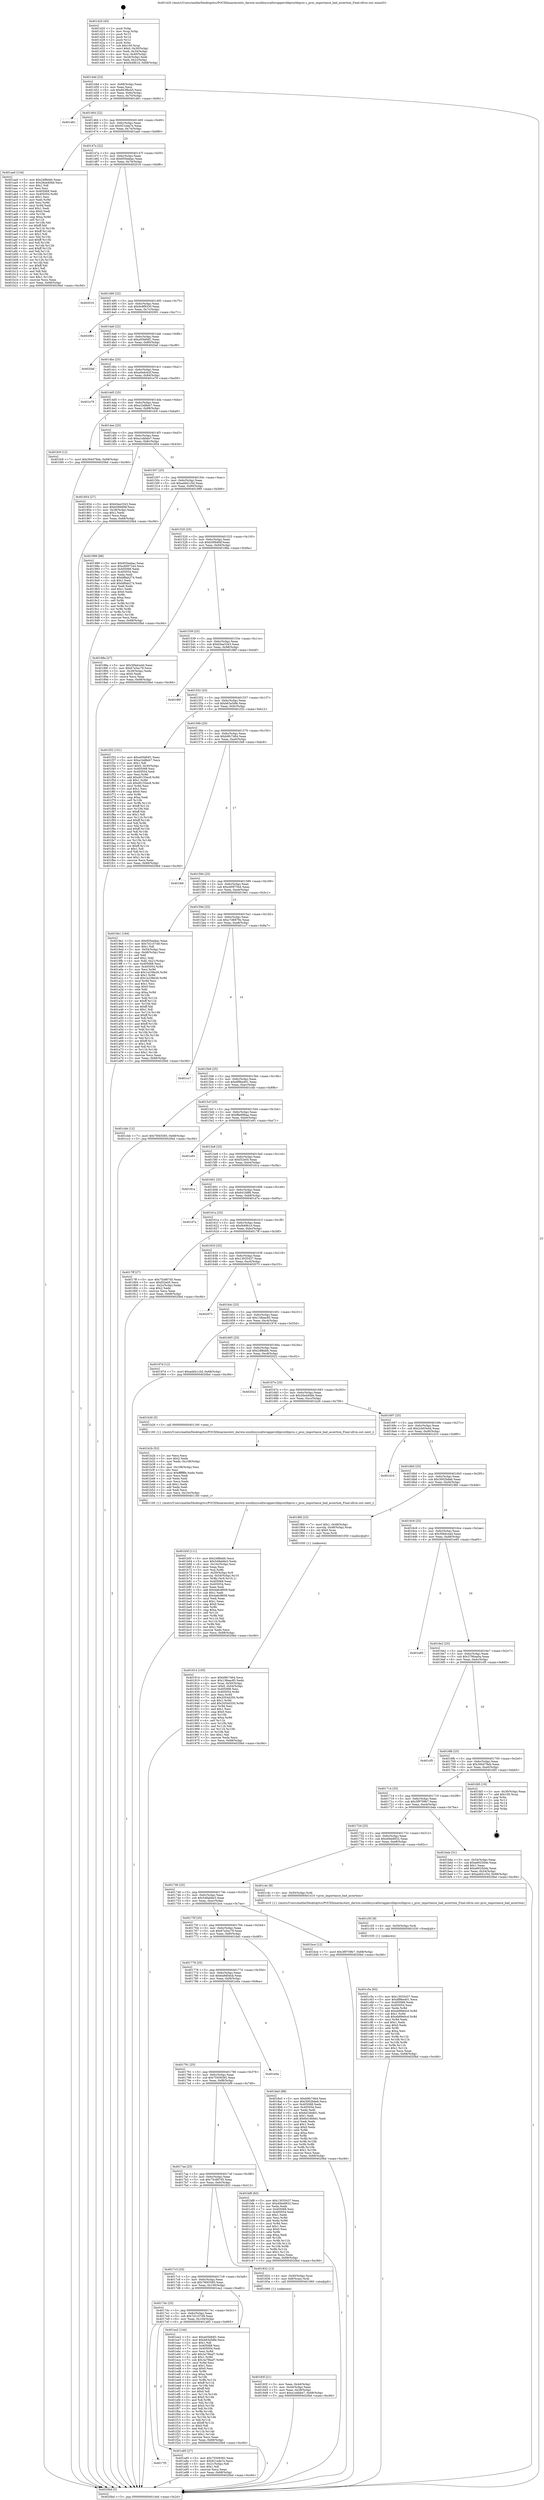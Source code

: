 digraph "0x401420" {
  label = "0x401420 (/mnt/c/Users/mathe/Desktop/tcc/POCII/binaries/extr_darwin-xnulibsyscallwrapperslibproclibproc.c_proc_importance_bad_assertion_Final-ollvm.out::main(0))"
  labelloc = "t"
  node[shape=record]

  Entry [label="",width=0.3,height=0.3,shape=circle,fillcolor=black,style=filled]
  "0x40144d" [label="{
     0x40144d [23]\l
     | [instrs]\l
     &nbsp;&nbsp;0x40144d \<+3\>: mov -0x68(%rbp),%eax\l
     &nbsp;&nbsp;0x401450 \<+2\>: mov %eax,%ecx\l
     &nbsp;&nbsp;0x401452 \<+6\>: sub $0x843fbcb5,%ecx\l
     &nbsp;&nbsp;0x401458 \<+3\>: mov %eax,-0x6c(%rbp)\l
     &nbsp;&nbsp;0x40145b \<+3\>: mov %ecx,-0x70(%rbp)\l
     &nbsp;&nbsp;0x40145e \<+6\>: je 0000000000401d61 \<main+0x941\>\l
  }"]
  "0x401d61" [label="{
     0x401d61\l
  }", style=dashed]
  "0x401464" [label="{
     0x401464 [22]\l
     | [instrs]\l
     &nbsp;&nbsp;0x401464 \<+5\>: jmp 0000000000401469 \<main+0x49\>\l
     &nbsp;&nbsp;0x401469 \<+3\>: mov -0x6c(%rbp),%eax\l
     &nbsp;&nbsp;0x40146c \<+5\>: sub $0x921eda7e,%eax\l
     &nbsp;&nbsp;0x401471 \<+3\>: mov %eax,-0x74(%rbp)\l
     &nbsp;&nbsp;0x401474 \<+6\>: je 0000000000401aa0 \<main+0x680\>\l
  }"]
  Exit [label="",width=0.3,height=0.3,shape=circle,fillcolor=black,style=filled,peripheries=2]
  "0x401aa0" [label="{
     0x401aa0 [134]\l
     | [instrs]\l
     &nbsp;&nbsp;0x401aa0 \<+5\>: mov $0x24f8ebfc,%eax\l
     &nbsp;&nbsp;0x401aa5 \<+5\>: mov $0x26a440bb,%ecx\l
     &nbsp;&nbsp;0x401aaa \<+2\>: mov $0x1,%dl\l
     &nbsp;&nbsp;0x401aac \<+2\>: xor %esi,%esi\l
     &nbsp;&nbsp;0x401aae \<+7\>: mov 0x405068,%edi\l
     &nbsp;&nbsp;0x401ab5 \<+8\>: mov 0x405054,%r8d\l
     &nbsp;&nbsp;0x401abd \<+3\>: sub $0x1,%esi\l
     &nbsp;&nbsp;0x401ac0 \<+3\>: mov %edi,%r9d\l
     &nbsp;&nbsp;0x401ac3 \<+3\>: add %esi,%r9d\l
     &nbsp;&nbsp;0x401ac6 \<+4\>: imul %r9d,%edi\l
     &nbsp;&nbsp;0x401aca \<+3\>: and $0x1,%edi\l
     &nbsp;&nbsp;0x401acd \<+3\>: cmp $0x0,%edi\l
     &nbsp;&nbsp;0x401ad0 \<+4\>: sete %r10b\l
     &nbsp;&nbsp;0x401ad4 \<+4\>: cmp $0xa,%r8d\l
     &nbsp;&nbsp;0x401ad8 \<+4\>: setl %r11b\l
     &nbsp;&nbsp;0x401adc \<+3\>: mov %r10b,%bl\l
     &nbsp;&nbsp;0x401adf \<+3\>: xor $0xff,%bl\l
     &nbsp;&nbsp;0x401ae2 \<+3\>: mov %r11b,%r14b\l
     &nbsp;&nbsp;0x401ae5 \<+4\>: xor $0xff,%r14b\l
     &nbsp;&nbsp;0x401ae9 \<+3\>: xor $0x1,%dl\l
     &nbsp;&nbsp;0x401aec \<+3\>: mov %bl,%r15b\l
     &nbsp;&nbsp;0x401aef \<+4\>: and $0xff,%r15b\l
     &nbsp;&nbsp;0x401af3 \<+3\>: and %dl,%r10b\l
     &nbsp;&nbsp;0x401af6 \<+3\>: mov %r14b,%r12b\l
     &nbsp;&nbsp;0x401af9 \<+4\>: and $0xff,%r12b\l
     &nbsp;&nbsp;0x401afd \<+3\>: and %dl,%r11b\l
     &nbsp;&nbsp;0x401b00 \<+3\>: or %r10b,%r15b\l
     &nbsp;&nbsp;0x401b03 \<+3\>: or %r11b,%r12b\l
     &nbsp;&nbsp;0x401b06 \<+3\>: xor %r12b,%r15b\l
     &nbsp;&nbsp;0x401b09 \<+3\>: or %r14b,%bl\l
     &nbsp;&nbsp;0x401b0c \<+3\>: xor $0xff,%bl\l
     &nbsp;&nbsp;0x401b0f \<+3\>: or $0x1,%dl\l
     &nbsp;&nbsp;0x401b12 \<+2\>: and %dl,%bl\l
     &nbsp;&nbsp;0x401b14 \<+3\>: or %bl,%r15b\l
     &nbsp;&nbsp;0x401b17 \<+4\>: test $0x1,%r15b\l
     &nbsp;&nbsp;0x401b1b \<+3\>: cmovne %ecx,%eax\l
     &nbsp;&nbsp;0x401b1e \<+3\>: mov %eax,-0x68(%rbp)\l
     &nbsp;&nbsp;0x401b21 \<+5\>: jmp 00000000004020bd \<main+0xc9d\>\l
  }"]
  "0x40147a" [label="{
     0x40147a [22]\l
     | [instrs]\l
     &nbsp;&nbsp;0x40147a \<+5\>: jmp 000000000040147f \<main+0x5f\>\l
     &nbsp;&nbsp;0x40147f \<+3\>: mov -0x6c(%rbp),%eax\l
     &nbsp;&nbsp;0x401482 \<+5\>: sub $0x955eebac,%eax\l
     &nbsp;&nbsp;0x401487 \<+3\>: mov %eax,-0x78(%rbp)\l
     &nbsp;&nbsp;0x40148a \<+6\>: je 0000000000402016 \<main+0xbf6\>\l
  }"]
  "0x401c5e" [label="{
     0x401c5e [93]\l
     | [instrs]\l
     &nbsp;&nbsp;0x401c5e \<+5\>: mov $0x13035437,%eax\l
     &nbsp;&nbsp;0x401c63 \<+5\>: mov $0xdf9be401,%ecx\l
     &nbsp;&nbsp;0x401c68 \<+7\>: mov 0x405068,%edx\l
     &nbsp;&nbsp;0x401c6f \<+7\>: mov 0x405054,%esi\l
     &nbsp;&nbsp;0x401c76 \<+3\>: mov %edx,%r8d\l
     &nbsp;&nbsp;0x401c79 \<+7\>: add $0xeb89e0cd,%r8d\l
     &nbsp;&nbsp;0x401c80 \<+4\>: sub $0x1,%r8d\l
     &nbsp;&nbsp;0x401c84 \<+7\>: sub $0xeb89e0cd,%r8d\l
     &nbsp;&nbsp;0x401c8b \<+4\>: imul %r8d,%edx\l
     &nbsp;&nbsp;0x401c8f \<+3\>: and $0x1,%edx\l
     &nbsp;&nbsp;0x401c92 \<+3\>: cmp $0x0,%edx\l
     &nbsp;&nbsp;0x401c95 \<+4\>: sete %r9b\l
     &nbsp;&nbsp;0x401c99 \<+3\>: cmp $0xa,%esi\l
     &nbsp;&nbsp;0x401c9c \<+4\>: setl %r10b\l
     &nbsp;&nbsp;0x401ca0 \<+3\>: mov %r9b,%r11b\l
     &nbsp;&nbsp;0x401ca3 \<+3\>: and %r10b,%r11b\l
     &nbsp;&nbsp;0x401ca6 \<+3\>: xor %r10b,%r9b\l
     &nbsp;&nbsp;0x401ca9 \<+3\>: or %r9b,%r11b\l
     &nbsp;&nbsp;0x401cac \<+4\>: test $0x1,%r11b\l
     &nbsp;&nbsp;0x401cb0 \<+3\>: cmovne %ecx,%eax\l
     &nbsp;&nbsp;0x401cb3 \<+3\>: mov %eax,-0x68(%rbp)\l
     &nbsp;&nbsp;0x401cb6 \<+5\>: jmp 00000000004020bd \<main+0xc9d\>\l
  }"]
  "0x402016" [label="{
     0x402016\l
  }", style=dashed]
  "0x401490" [label="{
     0x401490 [22]\l
     | [instrs]\l
     &nbsp;&nbsp;0x401490 \<+5\>: jmp 0000000000401495 \<main+0x75\>\l
     &nbsp;&nbsp;0x401495 \<+3\>: mov -0x6c(%rbp),%eax\l
     &nbsp;&nbsp;0x401498 \<+5\>: sub $0x9c8f9330,%eax\l
     &nbsp;&nbsp;0x40149d \<+3\>: mov %eax,-0x7c(%rbp)\l
     &nbsp;&nbsp;0x4014a0 \<+6\>: je 0000000000402091 \<main+0xc71\>\l
  }"]
  "0x401c55" [label="{
     0x401c55 [9]\l
     | [instrs]\l
     &nbsp;&nbsp;0x401c55 \<+4\>: mov -0x50(%rbp),%rdi\l
     &nbsp;&nbsp;0x401c59 \<+5\>: call 0000000000401030 \<free@plt\>\l
     | [calls]\l
     &nbsp;&nbsp;0x401030 \{1\} (unknown)\l
  }"]
  "0x402091" [label="{
     0x402091\l
  }", style=dashed]
  "0x4014a6" [label="{
     0x4014a6 [22]\l
     | [instrs]\l
     &nbsp;&nbsp;0x4014a6 \<+5\>: jmp 00000000004014ab \<main+0x8b\>\l
     &nbsp;&nbsp;0x4014ab \<+3\>: mov -0x6c(%rbp),%eax\l
     &nbsp;&nbsp;0x4014ae \<+5\>: sub $0xa05b84f1,%eax\l
     &nbsp;&nbsp;0x4014b3 \<+3\>: mov %eax,-0x80(%rbp)\l
     &nbsp;&nbsp;0x4014b6 \<+6\>: je 00000000004020af \<main+0xc8f\>\l
  }"]
  "0x401b5f" [label="{
     0x401b5f [111]\l
     | [instrs]\l
     &nbsp;&nbsp;0x401b5f \<+5\>: mov $0x24f8ebfc,%ecx\l
     &nbsp;&nbsp;0x401b64 \<+5\>: mov $0x548ab6e3,%edx\l
     &nbsp;&nbsp;0x401b69 \<+6\>: mov -0x10c(%rbp),%esi\l
     &nbsp;&nbsp;0x401b6f \<+3\>: imul %eax,%esi\l
     &nbsp;&nbsp;0x401b72 \<+3\>: mov %sil,%r8b\l
     &nbsp;&nbsp;0x401b75 \<+4\>: mov -0x50(%rbp),%r9\l
     &nbsp;&nbsp;0x401b79 \<+4\>: movslq -0x54(%rbp),%r10\l
     &nbsp;&nbsp;0x401b7d \<+4\>: mov %r8b,(%r9,%r10,1)\l
     &nbsp;&nbsp;0x401b81 \<+7\>: mov 0x405068,%eax\l
     &nbsp;&nbsp;0x401b88 \<+7\>: mov 0x405054,%esi\l
     &nbsp;&nbsp;0x401b8f \<+2\>: mov %eax,%edi\l
     &nbsp;&nbsp;0x401b91 \<+6\>: add $0x4a6c8609,%edi\l
     &nbsp;&nbsp;0x401b97 \<+3\>: sub $0x1,%edi\l
     &nbsp;&nbsp;0x401b9a \<+6\>: sub $0x4a6c8609,%edi\l
     &nbsp;&nbsp;0x401ba0 \<+3\>: imul %edi,%eax\l
     &nbsp;&nbsp;0x401ba3 \<+3\>: and $0x1,%eax\l
     &nbsp;&nbsp;0x401ba6 \<+3\>: cmp $0x0,%eax\l
     &nbsp;&nbsp;0x401ba9 \<+4\>: sete %r8b\l
     &nbsp;&nbsp;0x401bad \<+3\>: cmp $0xa,%esi\l
     &nbsp;&nbsp;0x401bb0 \<+4\>: setl %r11b\l
     &nbsp;&nbsp;0x401bb4 \<+3\>: mov %r8b,%bl\l
     &nbsp;&nbsp;0x401bb7 \<+3\>: and %r11b,%bl\l
     &nbsp;&nbsp;0x401bba \<+3\>: xor %r11b,%r8b\l
     &nbsp;&nbsp;0x401bbd \<+3\>: or %r8b,%bl\l
     &nbsp;&nbsp;0x401bc0 \<+3\>: test $0x1,%bl\l
     &nbsp;&nbsp;0x401bc3 \<+3\>: cmovne %edx,%ecx\l
     &nbsp;&nbsp;0x401bc6 \<+3\>: mov %ecx,-0x68(%rbp)\l
     &nbsp;&nbsp;0x401bc9 \<+5\>: jmp 00000000004020bd \<main+0xc9d\>\l
  }"]
  "0x4020af" [label="{
     0x4020af\l
  }", style=dashed]
  "0x4014bc" [label="{
     0x4014bc [25]\l
     | [instrs]\l
     &nbsp;&nbsp;0x4014bc \<+5\>: jmp 00000000004014c1 \<main+0xa1\>\l
     &nbsp;&nbsp;0x4014c1 \<+3\>: mov -0x6c(%rbp),%eax\l
     &nbsp;&nbsp;0x4014c4 \<+5\>: sub $0xa0edcb2f,%eax\l
     &nbsp;&nbsp;0x4014c9 \<+6\>: mov %eax,-0x84(%rbp)\l
     &nbsp;&nbsp;0x4014cf \<+6\>: je 0000000000401e79 \<main+0xa59\>\l
  }"]
  "0x401b2b" [label="{
     0x401b2b [52]\l
     | [instrs]\l
     &nbsp;&nbsp;0x401b2b \<+2\>: xor %ecx,%ecx\l
     &nbsp;&nbsp;0x401b2d \<+5\>: mov $0x2,%edx\l
     &nbsp;&nbsp;0x401b32 \<+6\>: mov %edx,-0x108(%rbp)\l
     &nbsp;&nbsp;0x401b38 \<+1\>: cltd\l
     &nbsp;&nbsp;0x401b39 \<+6\>: mov -0x108(%rbp),%esi\l
     &nbsp;&nbsp;0x401b3f \<+2\>: idiv %esi\l
     &nbsp;&nbsp;0x401b41 \<+6\>: imul $0xfffffffe,%edx,%edx\l
     &nbsp;&nbsp;0x401b47 \<+2\>: mov %ecx,%edi\l
     &nbsp;&nbsp;0x401b49 \<+2\>: sub %edx,%edi\l
     &nbsp;&nbsp;0x401b4b \<+2\>: mov %ecx,%edx\l
     &nbsp;&nbsp;0x401b4d \<+3\>: sub $0x1,%edx\l
     &nbsp;&nbsp;0x401b50 \<+2\>: add %edx,%edi\l
     &nbsp;&nbsp;0x401b52 \<+2\>: sub %edi,%ecx\l
     &nbsp;&nbsp;0x401b54 \<+6\>: mov %ecx,-0x10c(%rbp)\l
     &nbsp;&nbsp;0x401b5a \<+5\>: call 0000000000401160 \<next_i\>\l
     | [calls]\l
     &nbsp;&nbsp;0x401160 \{1\} (/mnt/c/Users/mathe/Desktop/tcc/POCII/binaries/extr_darwin-xnulibsyscallwrapperslibproclibproc.c_proc_importance_bad_assertion_Final-ollvm.out::next_i)\l
  }"]
  "0x401e79" [label="{
     0x401e79\l
  }", style=dashed]
  "0x4014d5" [label="{
     0x4014d5 [25]\l
     | [instrs]\l
     &nbsp;&nbsp;0x4014d5 \<+5\>: jmp 00000000004014da \<main+0xba\>\l
     &nbsp;&nbsp;0x4014da \<+3\>: mov -0x6c(%rbp),%eax\l
     &nbsp;&nbsp;0x4014dd \<+5\>: sub $0xa1bd8eb7,%eax\l
     &nbsp;&nbsp;0x4014e2 \<+6\>: mov %eax,-0x88(%rbp)\l
     &nbsp;&nbsp;0x4014e8 \<+6\>: je 0000000000401fc9 \<main+0xba9\>\l
  }"]
  "0x4017f5" [label="{
     0x4017f5\l
  }", style=dashed]
  "0x401fc9" [label="{
     0x401fc9 [12]\l
     | [instrs]\l
     &nbsp;&nbsp;0x401fc9 \<+7\>: movl $0x394479eb,-0x68(%rbp)\l
     &nbsp;&nbsp;0x401fd0 \<+5\>: jmp 00000000004020bd \<main+0xc9d\>\l
  }"]
  "0x4014ee" [label="{
     0x4014ee [25]\l
     | [instrs]\l
     &nbsp;&nbsp;0x4014ee \<+5\>: jmp 00000000004014f3 \<main+0xd3\>\l
     &nbsp;&nbsp;0x4014f3 \<+3\>: mov -0x6c(%rbp),%eax\l
     &nbsp;&nbsp;0x4014f6 \<+5\>: sub $0xa1ebbbe7,%eax\l
     &nbsp;&nbsp;0x4014fb \<+6\>: mov %eax,-0x8c(%rbp)\l
     &nbsp;&nbsp;0x401501 \<+6\>: je 0000000000401854 \<main+0x434\>\l
  }"]
  "0x401a85" [label="{
     0x401a85 [27]\l
     | [instrs]\l
     &nbsp;&nbsp;0x401a85 \<+5\>: mov $0x75509392,%eax\l
     &nbsp;&nbsp;0x401a8a \<+5\>: mov $0x921eda7e,%ecx\l
     &nbsp;&nbsp;0x401a8f \<+3\>: mov -0x21(%rbp),%dl\l
     &nbsp;&nbsp;0x401a92 \<+3\>: test $0x1,%dl\l
     &nbsp;&nbsp;0x401a95 \<+3\>: cmovne %ecx,%eax\l
     &nbsp;&nbsp;0x401a98 \<+3\>: mov %eax,-0x68(%rbp)\l
     &nbsp;&nbsp;0x401a9b \<+5\>: jmp 00000000004020bd \<main+0xc9d\>\l
  }"]
  "0x401854" [label="{
     0x401854 [27]\l
     | [instrs]\l
     &nbsp;&nbsp;0x401854 \<+5\>: mov $0xb5ee3343,%eax\l
     &nbsp;&nbsp;0x401859 \<+5\>: mov $0xb589df4f,%ecx\l
     &nbsp;&nbsp;0x40185e \<+3\>: mov -0x28(%rbp),%edx\l
     &nbsp;&nbsp;0x401861 \<+3\>: cmp $0x1,%edx\l
     &nbsp;&nbsp;0x401864 \<+3\>: cmovl %ecx,%eax\l
     &nbsp;&nbsp;0x401867 \<+3\>: mov %eax,-0x68(%rbp)\l
     &nbsp;&nbsp;0x40186a \<+5\>: jmp 00000000004020bd \<main+0xc9d\>\l
  }"]
  "0x401507" [label="{
     0x401507 [25]\l
     | [instrs]\l
     &nbsp;&nbsp;0x401507 \<+5\>: jmp 000000000040150c \<main+0xec\>\l
     &nbsp;&nbsp;0x40150c \<+3\>: mov -0x6c(%rbp),%eax\l
     &nbsp;&nbsp;0x40150f \<+5\>: sub $0xadd41c5d,%eax\l
     &nbsp;&nbsp;0x401514 \<+6\>: mov %eax,-0x90(%rbp)\l
     &nbsp;&nbsp;0x40151a \<+6\>: je 0000000000401989 \<main+0x569\>\l
  }"]
  "0x4017dc" [label="{
     0x4017dc [25]\l
     | [instrs]\l
     &nbsp;&nbsp;0x4017dc \<+5\>: jmp 00000000004017e1 \<main+0x3c1\>\l
     &nbsp;&nbsp;0x4017e1 \<+3\>: mov -0x6c(%rbp),%eax\l
     &nbsp;&nbsp;0x4017e4 \<+5\>: sub $0x7d1c57d9,%eax\l
     &nbsp;&nbsp;0x4017e9 \<+6\>: mov %eax,-0x104(%rbp)\l
     &nbsp;&nbsp;0x4017ef \<+6\>: je 0000000000401a85 \<main+0x665\>\l
  }"]
  "0x401989" [label="{
     0x401989 [88]\l
     | [instrs]\l
     &nbsp;&nbsp;0x401989 \<+5\>: mov $0x955eebac,%eax\l
     &nbsp;&nbsp;0x40198e \<+5\>: mov $0xc6097344,%ecx\l
     &nbsp;&nbsp;0x401993 \<+7\>: mov 0x405068,%edx\l
     &nbsp;&nbsp;0x40199a \<+7\>: mov 0x405054,%esi\l
     &nbsp;&nbsp;0x4019a1 \<+2\>: mov %edx,%edi\l
     &nbsp;&nbsp;0x4019a3 \<+6\>: sub $0xbf8ab274,%edi\l
     &nbsp;&nbsp;0x4019a9 \<+3\>: sub $0x1,%edi\l
     &nbsp;&nbsp;0x4019ac \<+6\>: add $0xbf8ab274,%edi\l
     &nbsp;&nbsp;0x4019b2 \<+3\>: imul %edi,%edx\l
     &nbsp;&nbsp;0x4019b5 \<+3\>: and $0x1,%edx\l
     &nbsp;&nbsp;0x4019b8 \<+3\>: cmp $0x0,%edx\l
     &nbsp;&nbsp;0x4019bb \<+4\>: sete %r8b\l
     &nbsp;&nbsp;0x4019bf \<+3\>: cmp $0xa,%esi\l
     &nbsp;&nbsp;0x4019c2 \<+4\>: setl %r9b\l
     &nbsp;&nbsp;0x4019c6 \<+3\>: mov %r8b,%r10b\l
     &nbsp;&nbsp;0x4019c9 \<+3\>: and %r9b,%r10b\l
     &nbsp;&nbsp;0x4019cc \<+3\>: xor %r9b,%r8b\l
     &nbsp;&nbsp;0x4019cf \<+3\>: or %r8b,%r10b\l
     &nbsp;&nbsp;0x4019d2 \<+4\>: test $0x1,%r10b\l
     &nbsp;&nbsp;0x4019d6 \<+3\>: cmovne %ecx,%eax\l
     &nbsp;&nbsp;0x4019d9 \<+3\>: mov %eax,-0x68(%rbp)\l
     &nbsp;&nbsp;0x4019dc \<+5\>: jmp 00000000004020bd \<main+0xc9d\>\l
  }"]
  "0x401520" [label="{
     0x401520 [25]\l
     | [instrs]\l
     &nbsp;&nbsp;0x401520 \<+5\>: jmp 0000000000401525 \<main+0x105\>\l
     &nbsp;&nbsp;0x401525 \<+3\>: mov -0x6c(%rbp),%eax\l
     &nbsp;&nbsp;0x401528 \<+5\>: sub $0xb589df4f,%eax\l
     &nbsp;&nbsp;0x40152d \<+6\>: mov %eax,-0x94(%rbp)\l
     &nbsp;&nbsp;0x401533 \<+6\>: je 000000000040188a \<main+0x46a\>\l
  }"]
  "0x401ea2" [label="{
     0x401ea2 [144]\l
     | [instrs]\l
     &nbsp;&nbsp;0x401ea2 \<+5\>: mov $0xa05b84f1,%eax\l
     &nbsp;&nbsp;0x401ea7 \<+5\>: mov $0xb63a5dfe,%ecx\l
     &nbsp;&nbsp;0x401eac \<+2\>: mov $0x1,%dl\l
     &nbsp;&nbsp;0x401eae \<+7\>: mov 0x405068,%esi\l
     &nbsp;&nbsp;0x401eb5 \<+7\>: mov 0x405054,%edi\l
     &nbsp;&nbsp;0x401ebc \<+3\>: mov %esi,%r8d\l
     &nbsp;&nbsp;0x401ebf \<+7\>: add $0x3a79baf7,%r8d\l
     &nbsp;&nbsp;0x401ec6 \<+4\>: sub $0x1,%r8d\l
     &nbsp;&nbsp;0x401eca \<+7\>: sub $0x3a79baf7,%r8d\l
     &nbsp;&nbsp;0x401ed1 \<+4\>: imul %r8d,%esi\l
     &nbsp;&nbsp;0x401ed5 \<+3\>: and $0x1,%esi\l
     &nbsp;&nbsp;0x401ed8 \<+3\>: cmp $0x0,%esi\l
     &nbsp;&nbsp;0x401edb \<+4\>: sete %r9b\l
     &nbsp;&nbsp;0x401edf \<+3\>: cmp $0xa,%edi\l
     &nbsp;&nbsp;0x401ee2 \<+4\>: setl %r10b\l
     &nbsp;&nbsp;0x401ee6 \<+3\>: mov %r9b,%r11b\l
     &nbsp;&nbsp;0x401ee9 \<+4\>: xor $0xff,%r11b\l
     &nbsp;&nbsp;0x401eed \<+3\>: mov %r10b,%bl\l
     &nbsp;&nbsp;0x401ef0 \<+3\>: xor $0xff,%bl\l
     &nbsp;&nbsp;0x401ef3 \<+3\>: xor $0x0,%dl\l
     &nbsp;&nbsp;0x401ef6 \<+3\>: mov %r11b,%r14b\l
     &nbsp;&nbsp;0x401ef9 \<+4\>: and $0x0,%r14b\l
     &nbsp;&nbsp;0x401efd \<+3\>: and %dl,%r9b\l
     &nbsp;&nbsp;0x401f00 \<+3\>: mov %bl,%r15b\l
     &nbsp;&nbsp;0x401f03 \<+4\>: and $0x0,%r15b\l
     &nbsp;&nbsp;0x401f07 \<+3\>: and %dl,%r10b\l
     &nbsp;&nbsp;0x401f0a \<+3\>: or %r9b,%r14b\l
     &nbsp;&nbsp;0x401f0d \<+3\>: or %r10b,%r15b\l
     &nbsp;&nbsp;0x401f10 \<+3\>: xor %r15b,%r14b\l
     &nbsp;&nbsp;0x401f13 \<+3\>: or %bl,%r11b\l
     &nbsp;&nbsp;0x401f16 \<+4\>: xor $0xff,%r11b\l
     &nbsp;&nbsp;0x401f1a \<+3\>: or $0x0,%dl\l
     &nbsp;&nbsp;0x401f1d \<+3\>: and %dl,%r11b\l
     &nbsp;&nbsp;0x401f20 \<+3\>: or %r11b,%r14b\l
     &nbsp;&nbsp;0x401f23 \<+4\>: test $0x1,%r14b\l
     &nbsp;&nbsp;0x401f27 \<+3\>: cmovne %ecx,%eax\l
     &nbsp;&nbsp;0x401f2a \<+3\>: mov %eax,-0x68(%rbp)\l
     &nbsp;&nbsp;0x401f2d \<+5\>: jmp 00000000004020bd \<main+0xc9d\>\l
  }"]
  "0x40188a" [label="{
     0x40188a [27]\l
     | [instrs]\l
     &nbsp;&nbsp;0x40188a \<+5\>: mov $0x30bdce4d,%eax\l
     &nbsp;&nbsp;0x40188f \<+5\>: mov $0x67a5ec79,%ecx\l
     &nbsp;&nbsp;0x401894 \<+3\>: mov -0x28(%rbp),%edx\l
     &nbsp;&nbsp;0x401897 \<+3\>: cmp $0x0,%edx\l
     &nbsp;&nbsp;0x40189a \<+3\>: cmove %ecx,%eax\l
     &nbsp;&nbsp;0x40189d \<+3\>: mov %eax,-0x68(%rbp)\l
     &nbsp;&nbsp;0x4018a0 \<+5\>: jmp 00000000004020bd \<main+0xc9d\>\l
  }"]
  "0x401539" [label="{
     0x401539 [25]\l
     | [instrs]\l
     &nbsp;&nbsp;0x401539 \<+5\>: jmp 000000000040153e \<main+0x11e\>\l
     &nbsp;&nbsp;0x40153e \<+3\>: mov -0x6c(%rbp),%eax\l
     &nbsp;&nbsp;0x401541 \<+5\>: sub $0xb5ee3343,%eax\l
     &nbsp;&nbsp;0x401546 \<+6\>: mov %eax,-0x98(%rbp)\l
     &nbsp;&nbsp;0x40154c \<+6\>: je 000000000040186f \<main+0x44f\>\l
  }"]
  "0x401914" [label="{
     0x401914 [105]\l
     | [instrs]\l
     &nbsp;&nbsp;0x401914 \<+5\>: mov $0xb9fc7464,%ecx\l
     &nbsp;&nbsp;0x401919 \<+5\>: mov $0x138eac85,%edx\l
     &nbsp;&nbsp;0x40191e \<+4\>: mov %rax,-0x50(%rbp)\l
     &nbsp;&nbsp;0x401922 \<+7\>: movl $0x0,-0x54(%rbp)\l
     &nbsp;&nbsp;0x401929 \<+7\>: mov 0x405068,%esi\l
     &nbsp;&nbsp;0x401930 \<+8\>: mov 0x405054,%r8d\l
     &nbsp;&nbsp;0x401938 \<+3\>: mov %esi,%r9d\l
     &nbsp;&nbsp;0x40193b \<+7\>: sub $0x2054d350,%r9d\l
     &nbsp;&nbsp;0x401942 \<+4\>: sub $0x1,%r9d\l
     &nbsp;&nbsp;0x401946 \<+7\>: add $0x2054d350,%r9d\l
     &nbsp;&nbsp;0x40194d \<+4\>: imul %r9d,%esi\l
     &nbsp;&nbsp;0x401951 \<+3\>: and $0x1,%esi\l
     &nbsp;&nbsp;0x401954 \<+3\>: cmp $0x0,%esi\l
     &nbsp;&nbsp;0x401957 \<+4\>: sete %r10b\l
     &nbsp;&nbsp;0x40195b \<+4\>: cmp $0xa,%r8d\l
     &nbsp;&nbsp;0x40195f \<+4\>: setl %r11b\l
     &nbsp;&nbsp;0x401963 \<+3\>: mov %r10b,%bl\l
     &nbsp;&nbsp;0x401966 \<+3\>: and %r11b,%bl\l
     &nbsp;&nbsp;0x401969 \<+3\>: xor %r11b,%r10b\l
     &nbsp;&nbsp;0x40196c \<+3\>: or %r10b,%bl\l
     &nbsp;&nbsp;0x40196f \<+3\>: test $0x1,%bl\l
     &nbsp;&nbsp;0x401972 \<+3\>: cmovne %edx,%ecx\l
     &nbsp;&nbsp;0x401975 \<+3\>: mov %ecx,-0x68(%rbp)\l
     &nbsp;&nbsp;0x401978 \<+5\>: jmp 00000000004020bd \<main+0xc9d\>\l
  }"]
  "0x40186f" [label="{
     0x40186f\l
  }", style=dashed]
  "0x401552" [label="{
     0x401552 [25]\l
     | [instrs]\l
     &nbsp;&nbsp;0x401552 \<+5\>: jmp 0000000000401557 \<main+0x137\>\l
     &nbsp;&nbsp;0x401557 \<+3\>: mov -0x6c(%rbp),%eax\l
     &nbsp;&nbsp;0x40155a \<+5\>: sub $0xb63a5dfe,%eax\l
     &nbsp;&nbsp;0x40155f \<+6\>: mov %eax,-0x9c(%rbp)\l
     &nbsp;&nbsp;0x401565 \<+6\>: je 0000000000401f32 \<main+0xb12\>\l
  }"]
  "0x40183f" [label="{
     0x40183f [21]\l
     | [instrs]\l
     &nbsp;&nbsp;0x40183f \<+3\>: mov %eax,-0x44(%rbp)\l
     &nbsp;&nbsp;0x401842 \<+3\>: mov -0x44(%rbp),%eax\l
     &nbsp;&nbsp;0x401845 \<+3\>: mov %eax,-0x28(%rbp)\l
     &nbsp;&nbsp;0x401848 \<+7\>: movl $0xa1ebbbe7,-0x68(%rbp)\l
     &nbsp;&nbsp;0x40184f \<+5\>: jmp 00000000004020bd \<main+0xc9d\>\l
  }"]
  "0x401f32" [label="{
     0x401f32 [151]\l
     | [instrs]\l
     &nbsp;&nbsp;0x401f32 \<+5\>: mov $0xa05b84f1,%eax\l
     &nbsp;&nbsp;0x401f37 \<+5\>: mov $0xa1bd8eb7,%ecx\l
     &nbsp;&nbsp;0x401f3c \<+2\>: mov $0x1,%dl\l
     &nbsp;&nbsp;0x401f3e \<+7\>: movl $0x0,-0x30(%rbp)\l
     &nbsp;&nbsp;0x401f45 \<+7\>: mov 0x405068,%esi\l
     &nbsp;&nbsp;0x401f4c \<+7\>: mov 0x405054,%edi\l
     &nbsp;&nbsp;0x401f53 \<+3\>: mov %esi,%r8d\l
     &nbsp;&nbsp;0x401f56 \<+7\>: add $0xd0155ec8,%r8d\l
     &nbsp;&nbsp;0x401f5d \<+4\>: sub $0x1,%r8d\l
     &nbsp;&nbsp;0x401f61 \<+7\>: sub $0xd0155ec8,%r8d\l
     &nbsp;&nbsp;0x401f68 \<+4\>: imul %r8d,%esi\l
     &nbsp;&nbsp;0x401f6c \<+3\>: and $0x1,%esi\l
     &nbsp;&nbsp;0x401f6f \<+3\>: cmp $0x0,%esi\l
     &nbsp;&nbsp;0x401f72 \<+4\>: sete %r9b\l
     &nbsp;&nbsp;0x401f76 \<+3\>: cmp $0xa,%edi\l
     &nbsp;&nbsp;0x401f79 \<+4\>: setl %r10b\l
     &nbsp;&nbsp;0x401f7d \<+3\>: mov %r9b,%r11b\l
     &nbsp;&nbsp;0x401f80 \<+4\>: xor $0xff,%r11b\l
     &nbsp;&nbsp;0x401f84 \<+3\>: mov %r10b,%bl\l
     &nbsp;&nbsp;0x401f87 \<+3\>: xor $0xff,%bl\l
     &nbsp;&nbsp;0x401f8a \<+3\>: xor $0x1,%dl\l
     &nbsp;&nbsp;0x401f8d \<+3\>: mov %r11b,%r14b\l
     &nbsp;&nbsp;0x401f90 \<+4\>: and $0xff,%r14b\l
     &nbsp;&nbsp;0x401f94 \<+3\>: and %dl,%r9b\l
     &nbsp;&nbsp;0x401f97 \<+3\>: mov %bl,%r15b\l
     &nbsp;&nbsp;0x401f9a \<+4\>: and $0xff,%r15b\l
     &nbsp;&nbsp;0x401f9e \<+3\>: and %dl,%r10b\l
     &nbsp;&nbsp;0x401fa1 \<+3\>: or %r9b,%r14b\l
     &nbsp;&nbsp;0x401fa4 \<+3\>: or %r10b,%r15b\l
     &nbsp;&nbsp;0x401fa7 \<+3\>: xor %r15b,%r14b\l
     &nbsp;&nbsp;0x401faa \<+3\>: or %bl,%r11b\l
     &nbsp;&nbsp;0x401fad \<+4\>: xor $0xff,%r11b\l
     &nbsp;&nbsp;0x401fb1 \<+3\>: or $0x1,%dl\l
     &nbsp;&nbsp;0x401fb4 \<+3\>: and %dl,%r11b\l
     &nbsp;&nbsp;0x401fb7 \<+3\>: or %r11b,%r14b\l
     &nbsp;&nbsp;0x401fba \<+4\>: test $0x1,%r14b\l
     &nbsp;&nbsp;0x401fbe \<+3\>: cmovne %ecx,%eax\l
     &nbsp;&nbsp;0x401fc1 \<+3\>: mov %eax,-0x68(%rbp)\l
     &nbsp;&nbsp;0x401fc4 \<+5\>: jmp 00000000004020bd \<main+0xc9d\>\l
  }"]
  "0x40156b" [label="{
     0x40156b [25]\l
     | [instrs]\l
     &nbsp;&nbsp;0x40156b \<+5\>: jmp 0000000000401570 \<main+0x150\>\l
     &nbsp;&nbsp;0x401570 \<+3\>: mov -0x6c(%rbp),%eax\l
     &nbsp;&nbsp;0x401573 \<+5\>: sub $0xb9fc7464,%eax\l
     &nbsp;&nbsp;0x401578 \<+6\>: mov %eax,-0xa0(%rbp)\l
     &nbsp;&nbsp;0x40157e \<+6\>: je 0000000000401fe8 \<main+0xbc8\>\l
  }"]
  "0x4017c3" [label="{
     0x4017c3 [25]\l
     | [instrs]\l
     &nbsp;&nbsp;0x4017c3 \<+5\>: jmp 00000000004017c8 \<main+0x3a8\>\l
     &nbsp;&nbsp;0x4017c8 \<+3\>: mov -0x6c(%rbp),%eax\l
     &nbsp;&nbsp;0x4017cb \<+5\>: sub $0x76f45585,%eax\l
     &nbsp;&nbsp;0x4017d0 \<+6\>: mov %eax,-0x100(%rbp)\l
     &nbsp;&nbsp;0x4017d6 \<+6\>: je 0000000000401ea2 \<main+0xa82\>\l
  }"]
  "0x401fe8" [label="{
     0x401fe8\l
  }", style=dashed]
  "0x401584" [label="{
     0x401584 [25]\l
     | [instrs]\l
     &nbsp;&nbsp;0x401584 \<+5\>: jmp 0000000000401589 \<main+0x169\>\l
     &nbsp;&nbsp;0x401589 \<+3\>: mov -0x6c(%rbp),%eax\l
     &nbsp;&nbsp;0x40158c \<+5\>: sub $0xc6097344,%eax\l
     &nbsp;&nbsp;0x401591 \<+6\>: mov %eax,-0xa4(%rbp)\l
     &nbsp;&nbsp;0x401597 \<+6\>: je 00000000004019e1 \<main+0x5c1\>\l
  }"]
  "0x401832" [label="{
     0x401832 [13]\l
     | [instrs]\l
     &nbsp;&nbsp;0x401832 \<+4\>: mov -0x40(%rbp),%rax\l
     &nbsp;&nbsp;0x401836 \<+4\>: mov 0x8(%rax),%rdi\l
     &nbsp;&nbsp;0x40183a \<+5\>: call 0000000000401060 \<atoi@plt\>\l
     | [calls]\l
     &nbsp;&nbsp;0x401060 \{1\} (unknown)\l
  }"]
  "0x4019e1" [label="{
     0x4019e1 [164]\l
     | [instrs]\l
     &nbsp;&nbsp;0x4019e1 \<+5\>: mov $0x955eebac,%eax\l
     &nbsp;&nbsp;0x4019e6 \<+5\>: mov $0x7d1c57d9,%ecx\l
     &nbsp;&nbsp;0x4019eb \<+2\>: mov $0x1,%dl\l
     &nbsp;&nbsp;0x4019ed \<+3\>: mov -0x54(%rbp),%esi\l
     &nbsp;&nbsp;0x4019f0 \<+3\>: cmp -0x48(%rbp),%esi\l
     &nbsp;&nbsp;0x4019f3 \<+4\>: setl %dil\l
     &nbsp;&nbsp;0x4019f7 \<+4\>: and $0x1,%dil\l
     &nbsp;&nbsp;0x4019fb \<+4\>: mov %dil,-0x21(%rbp)\l
     &nbsp;&nbsp;0x4019ff \<+7\>: mov 0x405068,%esi\l
     &nbsp;&nbsp;0x401a06 \<+8\>: mov 0x405054,%r8d\l
     &nbsp;&nbsp;0x401a0e \<+3\>: mov %esi,%r9d\l
     &nbsp;&nbsp;0x401a11 \<+7\>: add $0x1e238e26,%r9d\l
     &nbsp;&nbsp;0x401a18 \<+4\>: sub $0x1,%r9d\l
     &nbsp;&nbsp;0x401a1c \<+7\>: sub $0x1e238e26,%r9d\l
     &nbsp;&nbsp;0x401a23 \<+4\>: imul %r9d,%esi\l
     &nbsp;&nbsp;0x401a27 \<+3\>: and $0x1,%esi\l
     &nbsp;&nbsp;0x401a2a \<+3\>: cmp $0x0,%esi\l
     &nbsp;&nbsp;0x401a2d \<+4\>: sete %dil\l
     &nbsp;&nbsp;0x401a31 \<+4\>: cmp $0xa,%r8d\l
     &nbsp;&nbsp;0x401a35 \<+4\>: setl %r10b\l
     &nbsp;&nbsp;0x401a39 \<+3\>: mov %dil,%r11b\l
     &nbsp;&nbsp;0x401a3c \<+4\>: xor $0xff,%r11b\l
     &nbsp;&nbsp;0x401a40 \<+3\>: mov %r10b,%bl\l
     &nbsp;&nbsp;0x401a43 \<+3\>: xor $0xff,%bl\l
     &nbsp;&nbsp;0x401a46 \<+3\>: xor $0x1,%dl\l
     &nbsp;&nbsp;0x401a49 \<+3\>: mov %r11b,%r14b\l
     &nbsp;&nbsp;0x401a4c \<+4\>: and $0xff,%r14b\l
     &nbsp;&nbsp;0x401a50 \<+3\>: and %dl,%dil\l
     &nbsp;&nbsp;0x401a53 \<+3\>: mov %bl,%r15b\l
     &nbsp;&nbsp;0x401a56 \<+4\>: and $0xff,%r15b\l
     &nbsp;&nbsp;0x401a5a \<+3\>: and %dl,%r10b\l
     &nbsp;&nbsp;0x401a5d \<+3\>: or %dil,%r14b\l
     &nbsp;&nbsp;0x401a60 \<+3\>: or %r10b,%r15b\l
     &nbsp;&nbsp;0x401a63 \<+3\>: xor %r15b,%r14b\l
     &nbsp;&nbsp;0x401a66 \<+3\>: or %bl,%r11b\l
     &nbsp;&nbsp;0x401a69 \<+4\>: xor $0xff,%r11b\l
     &nbsp;&nbsp;0x401a6d \<+3\>: or $0x1,%dl\l
     &nbsp;&nbsp;0x401a70 \<+3\>: and %dl,%r11b\l
     &nbsp;&nbsp;0x401a73 \<+3\>: or %r11b,%r14b\l
     &nbsp;&nbsp;0x401a76 \<+4\>: test $0x1,%r14b\l
     &nbsp;&nbsp;0x401a7a \<+3\>: cmovne %ecx,%eax\l
     &nbsp;&nbsp;0x401a7d \<+3\>: mov %eax,-0x68(%rbp)\l
     &nbsp;&nbsp;0x401a80 \<+5\>: jmp 00000000004020bd \<main+0xc9d\>\l
  }"]
  "0x40159d" [label="{
     0x40159d [25]\l
     | [instrs]\l
     &nbsp;&nbsp;0x40159d \<+5\>: jmp 00000000004015a2 \<main+0x182\>\l
     &nbsp;&nbsp;0x4015a2 \<+3\>: mov -0x6c(%rbp),%eax\l
     &nbsp;&nbsp;0x4015a5 \<+5\>: sub $0xc7d6879e,%eax\l
     &nbsp;&nbsp;0x4015aa \<+6\>: mov %eax,-0xa8(%rbp)\l
     &nbsp;&nbsp;0x4015b0 \<+6\>: je 0000000000401cc7 \<main+0x8a7\>\l
  }"]
  "0x4017aa" [label="{
     0x4017aa [25]\l
     | [instrs]\l
     &nbsp;&nbsp;0x4017aa \<+5\>: jmp 00000000004017af \<main+0x38f\>\l
     &nbsp;&nbsp;0x4017af \<+3\>: mov -0x6c(%rbp),%eax\l
     &nbsp;&nbsp;0x4017b2 \<+5\>: sub $0x75c887d5,%eax\l
     &nbsp;&nbsp;0x4017b7 \<+6\>: mov %eax,-0xfc(%rbp)\l
     &nbsp;&nbsp;0x4017bd \<+6\>: je 0000000000401832 \<main+0x412\>\l
  }"]
  "0x401cc7" [label="{
     0x401cc7\l
  }", style=dashed]
  "0x4015b6" [label="{
     0x4015b6 [25]\l
     | [instrs]\l
     &nbsp;&nbsp;0x4015b6 \<+5\>: jmp 00000000004015bb \<main+0x19b\>\l
     &nbsp;&nbsp;0x4015bb \<+3\>: mov -0x6c(%rbp),%eax\l
     &nbsp;&nbsp;0x4015be \<+5\>: sub $0xdf9be401,%eax\l
     &nbsp;&nbsp;0x4015c3 \<+6\>: mov %eax,-0xac(%rbp)\l
     &nbsp;&nbsp;0x4015c9 \<+6\>: je 0000000000401cbb \<main+0x89b\>\l
  }"]
  "0x401bf9" [label="{
     0x401bf9 [83]\l
     | [instrs]\l
     &nbsp;&nbsp;0x401bf9 \<+5\>: mov $0x13035437,%eax\l
     &nbsp;&nbsp;0x401bfe \<+5\>: mov $0x40be8932,%ecx\l
     &nbsp;&nbsp;0x401c03 \<+2\>: xor %edx,%edx\l
     &nbsp;&nbsp;0x401c05 \<+7\>: mov 0x405068,%esi\l
     &nbsp;&nbsp;0x401c0c \<+7\>: mov 0x405054,%edi\l
     &nbsp;&nbsp;0x401c13 \<+3\>: sub $0x1,%edx\l
     &nbsp;&nbsp;0x401c16 \<+3\>: mov %esi,%r8d\l
     &nbsp;&nbsp;0x401c19 \<+3\>: add %edx,%r8d\l
     &nbsp;&nbsp;0x401c1c \<+4\>: imul %r8d,%esi\l
     &nbsp;&nbsp;0x401c20 \<+3\>: and $0x1,%esi\l
     &nbsp;&nbsp;0x401c23 \<+3\>: cmp $0x0,%esi\l
     &nbsp;&nbsp;0x401c26 \<+4\>: sete %r9b\l
     &nbsp;&nbsp;0x401c2a \<+3\>: cmp $0xa,%edi\l
     &nbsp;&nbsp;0x401c2d \<+4\>: setl %r10b\l
     &nbsp;&nbsp;0x401c31 \<+3\>: mov %r9b,%r11b\l
     &nbsp;&nbsp;0x401c34 \<+3\>: and %r10b,%r11b\l
     &nbsp;&nbsp;0x401c37 \<+3\>: xor %r10b,%r9b\l
     &nbsp;&nbsp;0x401c3a \<+3\>: or %r9b,%r11b\l
     &nbsp;&nbsp;0x401c3d \<+4\>: test $0x1,%r11b\l
     &nbsp;&nbsp;0x401c41 \<+3\>: cmovne %ecx,%eax\l
     &nbsp;&nbsp;0x401c44 \<+3\>: mov %eax,-0x68(%rbp)\l
     &nbsp;&nbsp;0x401c47 \<+5\>: jmp 00000000004020bd \<main+0xc9d\>\l
  }"]
  "0x401cbb" [label="{
     0x401cbb [12]\l
     | [instrs]\l
     &nbsp;&nbsp;0x401cbb \<+7\>: movl $0x76f45585,-0x68(%rbp)\l
     &nbsp;&nbsp;0x401cc2 \<+5\>: jmp 00000000004020bd \<main+0xc9d\>\l
  }"]
  "0x4015cf" [label="{
     0x4015cf [25]\l
     | [instrs]\l
     &nbsp;&nbsp;0x4015cf \<+5\>: jmp 00000000004015d4 \<main+0x1b4\>\l
     &nbsp;&nbsp;0x4015d4 \<+3\>: mov -0x6c(%rbp),%eax\l
     &nbsp;&nbsp;0x4015d7 \<+5\>: sub $0xf8a996aa,%eax\l
     &nbsp;&nbsp;0x4015dc \<+6\>: mov %eax,-0xb0(%rbp)\l
     &nbsp;&nbsp;0x4015e2 \<+6\>: je 0000000000401e91 \<main+0xa71\>\l
  }"]
  "0x401791" [label="{
     0x401791 [25]\l
     | [instrs]\l
     &nbsp;&nbsp;0x401791 \<+5\>: jmp 0000000000401796 \<main+0x376\>\l
     &nbsp;&nbsp;0x401796 \<+3\>: mov -0x6c(%rbp),%eax\l
     &nbsp;&nbsp;0x401799 \<+5\>: sub $0x75509392,%eax\l
     &nbsp;&nbsp;0x40179e \<+6\>: mov %eax,-0xf8(%rbp)\l
     &nbsp;&nbsp;0x4017a4 \<+6\>: je 0000000000401bf9 \<main+0x7d9\>\l
  }"]
  "0x401e91" [label="{
     0x401e91\l
  }", style=dashed]
  "0x4015e8" [label="{
     0x4015e8 [25]\l
     | [instrs]\l
     &nbsp;&nbsp;0x4015e8 \<+5\>: jmp 00000000004015ed \<main+0x1cd\>\l
     &nbsp;&nbsp;0x4015ed \<+3\>: mov -0x6c(%rbp),%eax\l
     &nbsp;&nbsp;0x4015f0 \<+5\>: sub $0xf32e05,%eax\l
     &nbsp;&nbsp;0x4015f5 \<+6\>: mov %eax,-0xb4(%rbp)\l
     &nbsp;&nbsp;0x4015fb \<+6\>: je 000000000040181a \<main+0x3fa\>\l
  }"]
  "0x401e0a" [label="{
     0x401e0a\l
  }", style=dashed]
  "0x40181a" [label="{
     0x40181a\l
  }", style=dashed]
  "0x401601" [label="{
     0x401601 [25]\l
     | [instrs]\l
     &nbsp;&nbsp;0x401601 \<+5\>: jmp 0000000000401606 \<main+0x1e6\>\l
     &nbsp;&nbsp;0x401606 \<+3\>: mov -0x6c(%rbp),%eax\l
     &nbsp;&nbsp;0x401609 \<+5\>: sub $0x641fd86,%eax\l
     &nbsp;&nbsp;0x40160e \<+6\>: mov %eax,-0xb8(%rbp)\l
     &nbsp;&nbsp;0x401614 \<+6\>: je 0000000000401d7a \<main+0x95a\>\l
  }"]
  "0x401778" [label="{
     0x401778 [25]\l
     | [instrs]\l
     &nbsp;&nbsp;0x401778 \<+5\>: jmp 000000000040177d \<main+0x35d\>\l
     &nbsp;&nbsp;0x40177d \<+3\>: mov -0x6c(%rbp),%eax\l
     &nbsp;&nbsp;0x401780 \<+5\>: sub $0x6a9d0dcb,%eax\l
     &nbsp;&nbsp;0x401785 \<+6\>: mov %eax,-0xf4(%rbp)\l
     &nbsp;&nbsp;0x40178b \<+6\>: je 0000000000401e0a \<main+0x9ea\>\l
  }"]
  "0x401d7a" [label="{
     0x401d7a\l
  }", style=dashed]
  "0x40161a" [label="{
     0x40161a [25]\l
     | [instrs]\l
     &nbsp;&nbsp;0x40161a \<+5\>: jmp 000000000040161f \<main+0x1ff\>\l
     &nbsp;&nbsp;0x40161f \<+3\>: mov -0x6c(%rbp),%eax\l
     &nbsp;&nbsp;0x401622 \<+5\>: sub $0xf449b1d,%eax\l
     &nbsp;&nbsp;0x401627 \<+6\>: mov %eax,-0xbc(%rbp)\l
     &nbsp;&nbsp;0x40162d \<+6\>: je 00000000004017ff \<main+0x3df\>\l
  }"]
  "0x4018a5" [label="{
     0x4018a5 [88]\l
     | [instrs]\l
     &nbsp;&nbsp;0x4018a5 \<+5\>: mov $0xb9fc7464,%eax\l
     &nbsp;&nbsp;0x4018aa \<+5\>: mov $0x3002bdeb,%ecx\l
     &nbsp;&nbsp;0x4018af \<+7\>: mov 0x405068,%edx\l
     &nbsp;&nbsp;0x4018b6 \<+7\>: mov 0x405054,%esi\l
     &nbsp;&nbsp;0x4018bd \<+2\>: mov %edx,%edi\l
     &nbsp;&nbsp;0x4018bf \<+6\>: sub $0x6d16b8d1,%edi\l
     &nbsp;&nbsp;0x4018c5 \<+3\>: sub $0x1,%edi\l
     &nbsp;&nbsp;0x4018c8 \<+6\>: add $0x6d16b8d1,%edi\l
     &nbsp;&nbsp;0x4018ce \<+3\>: imul %edi,%edx\l
     &nbsp;&nbsp;0x4018d1 \<+3\>: and $0x1,%edx\l
     &nbsp;&nbsp;0x4018d4 \<+3\>: cmp $0x0,%edx\l
     &nbsp;&nbsp;0x4018d7 \<+4\>: sete %r8b\l
     &nbsp;&nbsp;0x4018db \<+3\>: cmp $0xa,%esi\l
     &nbsp;&nbsp;0x4018de \<+4\>: setl %r9b\l
     &nbsp;&nbsp;0x4018e2 \<+3\>: mov %r8b,%r10b\l
     &nbsp;&nbsp;0x4018e5 \<+3\>: and %r9b,%r10b\l
     &nbsp;&nbsp;0x4018e8 \<+3\>: xor %r9b,%r8b\l
     &nbsp;&nbsp;0x4018eb \<+3\>: or %r8b,%r10b\l
     &nbsp;&nbsp;0x4018ee \<+4\>: test $0x1,%r10b\l
     &nbsp;&nbsp;0x4018f2 \<+3\>: cmovne %ecx,%eax\l
     &nbsp;&nbsp;0x4018f5 \<+3\>: mov %eax,-0x68(%rbp)\l
     &nbsp;&nbsp;0x4018f8 \<+5\>: jmp 00000000004020bd \<main+0xc9d\>\l
  }"]
  "0x4017ff" [label="{
     0x4017ff [27]\l
     | [instrs]\l
     &nbsp;&nbsp;0x4017ff \<+5\>: mov $0x75c887d5,%eax\l
     &nbsp;&nbsp;0x401804 \<+5\>: mov $0xf32e05,%ecx\l
     &nbsp;&nbsp;0x401809 \<+3\>: mov -0x2c(%rbp),%edx\l
     &nbsp;&nbsp;0x40180c \<+3\>: cmp $0x2,%edx\l
     &nbsp;&nbsp;0x40180f \<+3\>: cmovne %ecx,%eax\l
     &nbsp;&nbsp;0x401812 \<+3\>: mov %eax,-0x68(%rbp)\l
     &nbsp;&nbsp;0x401815 \<+5\>: jmp 00000000004020bd \<main+0xc9d\>\l
  }"]
  "0x401633" [label="{
     0x401633 [25]\l
     | [instrs]\l
     &nbsp;&nbsp;0x401633 \<+5\>: jmp 0000000000401638 \<main+0x218\>\l
     &nbsp;&nbsp;0x401638 \<+3\>: mov -0x6c(%rbp),%eax\l
     &nbsp;&nbsp;0x40163b \<+5\>: sub $0x13035437,%eax\l
     &nbsp;&nbsp;0x401640 \<+6\>: mov %eax,-0xc0(%rbp)\l
     &nbsp;&nbsp;0x401646 \<+6\>: je 0000000000402073 \<main+0xc53\>\l
  }"]
  "0x4020bd" [label="{
     0x4020bd [5]\l
     | [instrs]\l
     &nbsp;&nbsp;0x4020bd \<+5\>: jmp 000000000040144d \<main+0x2d\>\l
  }"]
  "0x401420" [label="{
     0x401420 [45]\l
     | [instrs]\l
     &nbsp;&nbsp;0x401420 \<+1\>: push %rbp\l
     &nbsp;&nbsp;0x401421 \<+3\>: mov %rsp,%rbp\l
     &nbsp;&nbsp;0x401424 \<+2\>: push %r15\l
     &nbsp;&nbsp;0x401426 \<+2\>: push %r14\l
     &nbsp;&nbsp;0x401428 \<+2\>: push %r12\l
     &nbsp;&nbsp;0x40142a \<+1\>: push %rbx\l
     &nbsp;&nbsp;0x40142b \<+7\>: sub $0x100,%rsp\l
     &nbsp;&nbsp;0x401432 \<+7\>: movl $0x0,-0x30(%rbp)\l
     &nbsp;&nbsp;0x401439 \<+3\>: mov %edi,-0x34(%rbp)\l
     &nbsp;&nbsp;0x40143c \<+4\>: mov %rsi,-0x40(%rbp)\l
     &nbsp;&nbsp;0x401440 \<+3\>: mov -0x34(%rbp),%edi\l
     &nbsp;&nbsp;0x401443 \<+3\>: mov %edi,-0x2c(%rbp)\l
     &nbsp;&nbsp;0x401446 \<+7\>: movl $0xf449b1d,-0x68(%rbp)\l
  }"]
  "0x40175f" [label="{
     0x40175f [25]\l
     | [instrs]\l
     &nbsp;&nbsp;0x40175f \<+5\>: jmp 0000000000401764 \<main+0x344\>\l
     &nbsp;&nbsp;0x401764 \<+3\>: mov -0x6c(%rbp),%eax\l
     &nbsp;&nbsp;0x401767 \<+5\>: sub $0x67a5ec79,%eax\l
     &nbsp;&nbsp;0x40176c \<+6\>: mov %eax,-0xf0(%rbp)\l
     &nbsp;&nbsp;0x401772 \<+6\>: je 00000000004018a5 \<main+0x485\>\l
  }"]
  "0x402073" [label="{
     0x402073\l
  }", style=dashed]
  "0x40164c" [label="{
     0x40164c [25]\l
     | [instrs]\l
     &nbsp;&nbsp;0x40164c \<+5\>: jmp 0000000000401651 \<main+0x231\>\l
     &nbsp;&nbsp;0x401651 \<+3\>: mov -0x6c(%rbp),%eax\l
     &nbsp;&nbsp;0x401654 \<+5\>: sub $0x138eac85,%eax\l
     &nbsp;&nbsp;0x401659 \<+6\>: mov %eax,-0xc4(%rbp)\l
     &nbsp;&nbsp;0x40165f \<+6\>: je 000000000040197d \<main+0x55d\>\l
  }"]
  "0x401bce" [label="{
     0x401bce [12]\l
     | [instrs]\l
     &nbsp;&nbsp;0x401bce \<+7\>: movl $0x3f9709b7,-0x68(%rbp)\l
     &nbsp;&nbsp;0x401bd5 \<+5\>: jmp 00000000004020bd \<main+0xc9d\>\l
  }"]
  "0x40197d" [label="{
     0x40197d [12]\l
     | [instrs]\l
     &nbsp;&nbsp;0x40197d \<+7\>: movl $0xadd41c5d,-0x68(%rbp)\l
     &nbsp;&nbsp;0x401984 \<+5\>: jmp 00000000004020bd \<main+0xc9d\>\l
  }"]
  "0x401665" [label="{
     0x401665 [25]\l
     | [instrs]\l
     &nbsp;&nbsp;0x401665 \<+5\>: jmp 000000000040166a \<main+0x24a\>\l
     &nbsp;&nbsp;0x40166a \<+3\>: mov -0x6c(%rbp),%eax\l
     &nbsp;&nbsp;0x40166d \<+5\>: sub $0x24f8ebfc,%eax\l
     &nbsp;&nbsp;0x401672 \<+6\>: mov %eax,-0xc8(%rbp)\l
     &nbsp;&nbsp;0x401678 \<+6\>: je 0000000000402022 \<main+0xc02\>\l
  }"]
  "0x401746" [label="{
     0x401746 [25]\l
     | [instrs]\l
     &nbsp;&nbsp;0x401746 \<+5\>: jmp 000000000040174b \<main+0x32b\>\l
     &nbsp;&nbsp;0x40174b \<+3\>: mov -0x6c(%rbp),%eax\l
     &nbsp;&nbsp;0x40174e \<+5\>: sub $0x548ab6e3,%eax\l
     &nbsp;&nbsp;0x401753 \<+6\>: mov %eax,-0xec(%rbp)\l
     &nbsp;&nbsp;0x401759 \<+6\>: je 0000000000401bce \<main+0x7ae\>\l
  }"]
  "0x402022" [label="{
     0x402022\l
  }", style=dashed]
  "0x40167e" [label="{
     0x40167e [25]\l
     | [instrs]\l
     &nbsp;&nbsp;0x40167e \<+5\>: jmp 0000000000401683 \<main+0x263\>\l
     &nbsp;&nbsp;0x401683 \<+3\>: mov -0x6c(%rbp),%eax\l
     &nbsp;&nbsp;0x401686 \<+5\>: sub $0x26a440bb,%eax\l
     &nbsp;&nbsp;0x40168b \<+6\>: mov %eax,-0xcc(%rbp)\l
     &nbsp;&nbsp;0x401691 \<+6\>: je 0000000000401b26 \<main+0x706\>\l
  }"]
  "0x401c4c" [label="{
     0x401c4c [9]\l
     | [instrs]\l
     &nbsp;&nbsp;0x401c4c \<+4\>: mov -0x50(%rbp),%rdi\l
     &nbsp;&nbsp;0x401c50 \<+5\>: call 0000000000401410 \<proc_importance_bad_assertion\>\l
     | [calls]\l
     &nbsp;&nbsp;0x401410 \{1\} (/mnt/c/Users/mathe/Desktop/tcc/POCII/binaries/extr_darwin-xnulibsyscallwrapperslibproclibproc.c_proc_importance_bad_assertion_Final-ollvm.out::proc_importance_bad_assertion)\l
  }"]
  "0x401b26" [label="{
     0x401b26 [5]\l
     | [instrs]\l
     &nbsp;&nbsp;0x401b26 \<+5\>: call 0000000000401160 \<next_i\>\l
     | [calls]\l
     &nbsp;&nbsp;0x401160 \{1\} (/mnt/c/Users/mathe/Desktop/tcc/POCII/binaries/extr_darwin-xnulibsyscallwrapperslibproclibproc.c_proc_importance_bad_assertion_Final-ollvm.out::next_i)\l
  }"]
  "0x401697" [label="{
     0x401697 [25]\l
     | [instrs]\l
     &nbsp;&nbsp;0x401697 \<+5\>: jmp 000000000040169c \<main+0x27c\>\l
     &nbsp;&nbsp;0x40169c \<+3\>: mov -0x6c(%rbp),%eax\l
     &nbsp;&nbsp;0x40169f \<+5\>: sub $0x2cb03e44,%eax\l
     &nbsp;&nbsp;0x4016a4 \<+6\>: mov %eax,-0xd0(%rbp)\l
     &nbsp;&nbsp;0x4016aa \<+6\>: je 0000000000401d10 \<main+0x8f0\>\l
  }"]
  "0x40172d" [label="{
     0x40172d [25]\l
     | [instrs]\l
     &nbsp;&nbsp;0x40172d \<+5\>: jmp 0000000000401732 \<main+0x312\>\l
     &nbsp;&nbsp;0x401732 \<+3\>: mov -0x6c(%rbp),%eax\l
     &nbsp;&nbsp;0x401735 \<+5\>: sub $0x40be8932,%eax\l
     &nbsp;&nbsp;0x40173a \<+6\>: mov %eax,-0xe8(%rbp)\l
     &nbsp;&nbsp;0x401740 \<+6\>: je 0000000000401c4c \<main+0x82c\>\l
  }"]
  "0x401d10" [label="{
     0x401d10\l
  }", style=dashed]
  "0x4016b0" [label="{
     0x4016b0 [25]\l
     | [instrs]\l
     &nbsp;&nbsp;0x4016b0 \<+5\>: jmp 00000000004016b5 \<main+0x295\>\l
     &nbsp;&nbsp;0x4016b5 \<+3\>: mov -0x6c(%rbp),%eax\l
     &nbsp;&nbsp;0x4016b8 \<+5\>: sub $0x3002bdeb,%eax\l
     &nbsp;&nbsp;0x4016bd \<+6\>: mov %eax,-0xd4(%rbp)\l
     &nbsp;&nbsp;0x4016c3 \<+6\>: je 00000000004018fd \<main+0x4dd\>\l
  }"]
  "0x401bda" [label="{
     0x401bda [31]\l
     | [instrs]\l
     &nbsp;&nbsp;0x401bda \<+3\>: mov -0x54(%rbp),%eax\l
     &nbsp;&nbsp;0x401bdd \<+5\>: sub $0xa6025d4e,%eax\l
     &nbsp;&nbsp;0x401be2 \<+3\>: add $0x1,%eax\l
     &nbsp;&nbsp;0x401be5 \<+5\>: add $0xa6025d4e,%eax\l
     &nbsp;&nbsp;0x401bea \<+3\>: mov %eax,-0x54(%rbp)\l
     &nbsp;&nbsp;0x401bed \<+7\>: movl $0xadd41c5d,-0x68(%rbp)\l
     &nbsp;&nbsp;0x401bf4 \<+5\>: jmp 00000000004020bd \<main+0xc9d\>\l
  }"]
  "0x4018fd" [label="{
     0x4018fd [23]\l
     | [instrs]\l
     &nbsp;&nbsp;0x4018fd \<+7\>: movl $0x1,-0x48(%rbp)\l
     &nbsp;&nbsp;0x401904 \<+4\>: movslq -0x48(%rbp),%rax\l
     &nbsp;&nbsp;0x401908 \<+4\>: shl $0x0,%rax\l
     &nbsp;&nbsp;0x40190c \<+3\>: mov %rax,%rdi\l
     &nbsp;&nbsp;0x40190f \<+5\>: call 0000000000401050 \<malloc@plt\>\l
     | [calls]\l
     &nbsp;&nbsp;0x401050 \{1\} (unknown)\l
  }"]
  "0x4016c9" [label="{
     0x4016c9 [25]\l
     | [instrs]\l
     &nbsp;&nbsp;0x4016c9 \<+5\>: jmp 00000000004016ce \<main+0x2ae\>\l
     &nbsp;&nbsp;0x4016ce \<+3\>: mov -0x6c(%rbp),%eax\l
     &nbsp;&nbsp;0x4016d1 \<+5\>: sub $0x30bdce4d,%eax\l
     &nbsp;&nbsp;0x4016d6 \<+6\>: mov %eax,-0xd8(%rbp)\l
     &nbsp;&nbsp;0x4016dc \<+6\>: je 0000000000401e85 \<main+0xa65\>\l
  }"]
  "0x401714" [label="{
     0x401714 [25]\l
     | [instrs]\l
     &nbsp;&nbsp;0x401714 \<+5\>: jmp 0000000000401719 \<main+0x2f9\>\l
     &nbsp;&nbsp;0x401719 \<+3\>: mov -0x6c(%rbp),%eax\l
     &nbsp;&nbsp;0x40171c \<+5\>: sub $0x3f9709b7,%eax\l
     &nbsp;&nbsp;0x401721 \<+6\>: mov %eax,-0xe4(%rbp)\l
     &nbsp;&nbsp;0x401727 \<+6\>: je 0000000000401bda \<main+0x7ba\>\l
  }"]
  "0x401e85" [label="{
     0x401e85\l
  }", style=dashed]
  "0x4016e2" [label="{
     0x4016e2 [25]\l
     | [instrs]\l
     &nbsp;&nbsp;0x4016e2 \<+5\>: jmp 00000000004016e7 \<main+0x2c7\>\l
     &nbsp;&nbsp;0x4016e7 \<+3\>: mov -0x6c(%rbp),%eax\l
     &nbsp;&nbsp;0x4016ea \<+5\>: sub $0x3790aa0a,%eax\l
     &nbsp;&nbsp;0x4016ef \<+6\>: mov %eax,-0xdc(%rbp)\l
     &nbsp;&nbsp;0x4016f5 \<+6\>: je 0000000000401cf5 \<main+0x8d5\>\l
  }"]
  "0x401fd5" [label="{
     0x401fd5 [19]\l
     | [instrs]\l
     &nbsp;&nbsp;0x401fd5 \<+3\>: mov -0x30(%rbp),%eax\l
     &nbsp;&nbsp;0x401fd8 \<+7\>: add $0x100,%rsp\l
     &nbsp;&nbsp;0x401fdf \<+1\>: pop %rbx\l
     &nbsp;&nbsp;0x401fe0 \<+2\>: pop %r12\l
     &nbsp;&nbsp;0x401fe2 \<+2\>: pop %r14\l
     &nbsp;&nbsp;0x401fe4 \<+2\>: pop %r15\l
     &nbsp;&nbsp;0x401fe6 \<+1\>: pop %rbp\l
     &nbsp;&nbsp;0x401fe7 \<+1\>: ret\l
  }"]
  "0x401cf5" [label="{
     0x401cf5\l
  }", style=dashed]
  "0x4016fb" [label="{
     0x4016fb [25]\l
     | [instrs]\l
     &nbsp;&nbsp;0x4016fb \<+5\>: jmp 0000000000401700 \<main+0x2e0\>\l
     &nbsp;&nbsp;0x401700 \<+3\>: mov -0x6c(%rbp),%eax\l
     &nbsp;&nbsp;0x401703 \<+5\>: sub $0x394479eb,%eax\l
     &nbsp;&nbsp;0x401708 \<+6\>: mov %eax,-0xe0(%rbp)\l
     &nbsp;&nbsp;0x40170e \<+6\>: je 0000000000401fd5 \<main+0xbb5\>\l
  }"]
  Entry -> "0x401420" [label=" 1"]
  "0x40144d" -> "0x401d61" [label=" 0"]
  "0x40144d" -> "0x401464" [label=" 24"]
  "0x401fd5" -> Exit [label=" 1"]
  "0x401464" -> "0x401aa0" [label=" 1"]
  "0x401464" -> "0x40147a" [label=" 23"]
  "0x401fc9" -> "0x4020bd" [label=" 1"]
  "0x40147a" -> "0x402016" [label=" 0"]
  "0x40147a" -> "0x401490" [label=" 23"]
  "0x401f32" -> "0x4020bd" [label=" 1"]
  "0x401490" -> "0x402091" [label=" 0"]
  "0x401490" -> "0x4014a6" [label=" 23"]
  "0x401ea2" -> "0x4020bd" [label=" 1"]
  "0x4014a6" -> "0x4020af" [label=" 0"]
  "0x4014a6" -> "0x4014bc" [label=" 23"]
  "0x401cbb" -> "0x4020bd" [label=" 1"]
  "0x4014bc" -> "0x401e79" [label=" 0"]
  "0x4014bc" -> "0x4014d5" [label=" 23"]
  "0x401c5e" -> "0x4020bd" [label=" 1"]
  "0x4014d5" -> "0x401fc9" [label=" 1"]
  "0x4014d5" -> "0x4014ee" [label=" 22"]
  "0x401c55" -> "0x401c5e" [label=" 1"]
  "0x4014ee" -> "0x401854" [label=" 1"]
  "0x4014ee" -> "0x401507" [label=" 21"]
  "0x401c4c" -> "0x401c55" [label=" 1"]
  "0x401507" -> "0x401989" [label=" 2"]
  "0x401507" -> "0x401520" [label=" 19"]
  "0x401bda" -> "0x4020bd" [label=" 1"]
  "0x401520" -> "0x40188a" [label=" 1"]
  "0x401520" -> "0x401539" [label=" 18"]
  "0x401bce" -> "0x4020bd" [label=" 1"]
  "0x401539" -> "0x40186f" [label=" 0"]
  "0x401539" -> "0x401552" [label=" 18"]
  "0x401b2b" -> "0x401b5f" [label=" 1"]
  "0x401552" -> "0x401f32" [label=" 1"]
  "0x401552" -> "0x40156b" [label=" 17"]
  "0x401b26" -> "0x401b2b" [label=" 1"]
  "0x40156b" -> "0x401fe8" [label=" 0"]
  "0x40156b" -> "0x401584" [label=" 17"]
  "0x401aa0" -> "0x4020bd" [label=" 1"]
  "0x401584" -> "0x4019e1" [label=" 2"]
  "0x401584" -> "0x40159d" [label=" 15"]
  "0x401a85" -> "0x4020bd" [label=" 2"]
  "0x40159d" -> "0x401cc7" [label=" 0"]
  "0x40159d" -> "0x4015b6" [label=" 15"]
  "0x4017dc" -> "0x401a85" [label=" 2"]
  "0x4015b6" -> "0x401cbb" [label=" 1"]
  "0x4015b6" -> "0x4015cf" [label=" 14"]
  "0x401bf9" -> "0x4020bd" [label=" 1"]
  "0x4015cf" -> "0x401e91" [label=" 0"]
  "0x4015cf" -> "0x4015e8" [label=" 14"]
  "0x4017c3" -> "0x401ea2" [label=" 1"]
  "0x4015e8" -> "0x40181a" [label=" 0"]
  "0x4015e8" -> "0x401601" [label=" 14"]
  "0x401b5f" -> "0x4020bd" [label=" 1"]
  "0x401601" -> "0x401d7a" [label=" 0"]
  "0x401601" -> "0x40161a" [label=" 14"]
  "0x401989" -> "0x4020bd" [label=" 2"]
  "0x40161a" -> "0x4017ff" [label=" 1"]
  "0x40161a" -> "0x401633" [label=" 13"]
  "0x4017ff" -> "0x4020bd" [label=" 1"]
  "0x401420" -> "0x40144d" [label=" 1"]
  "0x4020bd" -> "0x40144d" [label=" 23"]
  "0x40197d" -> "0x4020bd" [label=" 1"]
  "0x401633" -> "0x402073" [label=" 0"]
  "0x401633" -> "0x40164c" [label=" 13"]
  "0x4018fd" -> "0x401914" [label=" 1"]
  "0x40164c" -> "0x40197d" [label=" 1"]
  "0x40164c" -> "0x401665" [label=" 12"]
  "0x4018a5" -> "0x4020bd" [label=" 1"]
  "0x401665" -> "0x402022" [label=" 0"]
  "0x401665" -> "0x40167e" [label=" 12"]
  "0x401854" -> "0x4020bd" [label=" 1"]
  "0x40167e" -> "0x401b26" [label=" 1"]
  "0x40167e" -> "0x401697" [label=" 11"]
  "0x40183f" -> "0x4020bd" [label=" 1"]
  "0x401697" -> "0x401d10" [label=" 0"]
  "0x401697" -> "0x4016b0" [label=" 11"]
  "0x4017aa" -> "0x4017c3" [label=" 3"]
  "0x4016b0" -> "0x4018fd" [label=" 1"]
  "0x4016b0" -> "0x4016c9" [label=" 10"]
  "0x4017aa" -> "0x401832" [label=" 1"]
  "0x4016c9" -> "0x401e85" [label=" 0"]
  "0x4016c9" -> "0x4016e2" [label=" 10"]
  "0x401791" -> "0x4017aa" [label=" 4"]
  "0x4016e2" -> "0x401cf5" [label=" 0"]
  "0x4016e2" -> "0x4016fb" [label=" 10"]
  "0x401791" -> "0x401bf9" [label=" 1"]
  "0x4016fb" -> "0x401fd5" [label=" 1"]
  "0x4016fb" -> "0x401714" [label=" 9"]
  "0x4017dc" -> "0x4017f5" [label=" 0"]
  "0x401714" -> "0x401bda" [label=" 1"]
  "0x401714" -> "0x40172d" [label=" 8"]
  "0x401832" -> "0x40183f" [label=" 1"]
  "0x40172d" -> "0x401c4c" [label=" 1"]
  "0x40172d" -> "0x401746" [label=" 7"]
  "0x40188a" -> "0x4020bd" [label=" 1"]
  "0x401746" -> "0x401bce" [label=" 1"]
  "0x401746" -> "0x40175f" [label=" 6"]
  "0x401914" -> "0x4020bd" [label=" 1"]
  "0x40175f" -> "0x4018a5" [label=" 1"]
  "0x40175f" -> "0x401778" [label=" 5"]
  "0x4019e1" -> "0x4020bd" [label=" 2"]
  "0x401778" -> "0x401e0a" [label=" 0"]
  "0x401778" -> "0x401791" [label=" 5"]
  "0x4017c3" -> "0x4017dc" [label=" 2"]
}

